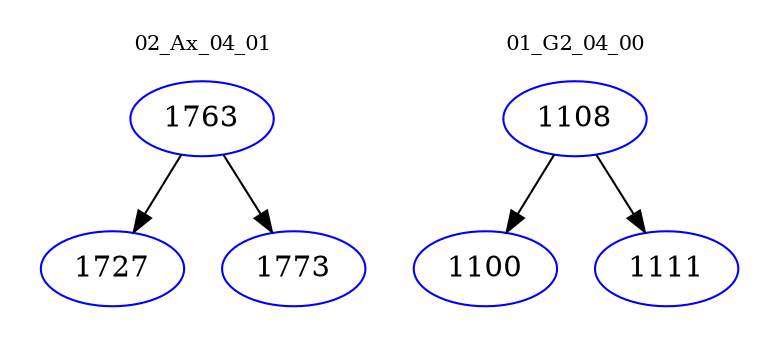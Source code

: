 digraph{
subgraph cluster_0 {
color = white
label = "02_Ax_04_01";
fontsize=10;
T0_1763 [label="1763", color="blue"]
T0_1763 -> T0_1727 [color="black"]
T0_1727 [label="1727", color="blue"]
T0_1763 -> T0_1773 [color="black"]
T0_1773 [label="1773", color="blue"]
}
subgraph cluster_1 {
color = white
label = "01_G2_04_00";
fontsize=10;
T1_1108 [label="1108", color="blue"]
T1_1108 -> T1_1100 [color="black"]
T1_1100 [label="1100", color="blue"]
T1_1108 -> T1_1111 [color="black"]
T1_1111 [label="1111", color="blue"]
}
}
